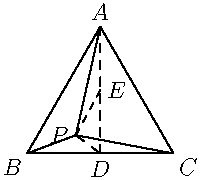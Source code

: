 
import geometry;

size(100);

pair A = (0, sqrt(3));
label("$A$", A, N);
pair B = (-1, 0);
label("$B$", B, SW);
pair C = (1, 0);
label("$C$", C, SE);

draw(A -- B -- C -- cycle);

pair P = (-1/3, 1/4);
label("$P$", P, W);
draw(P -- A);
draw(P -- B);
draw(P -- C);

pair D = interp(B, C, 0.5);
label("$D$", D, S);

draw(A -- D, dashed);
draw(P -- D, dashed);

pair E = interp(A, D, 0.5);
label("$E$", E, (1, 0));

draw(P -- E, dashed);
